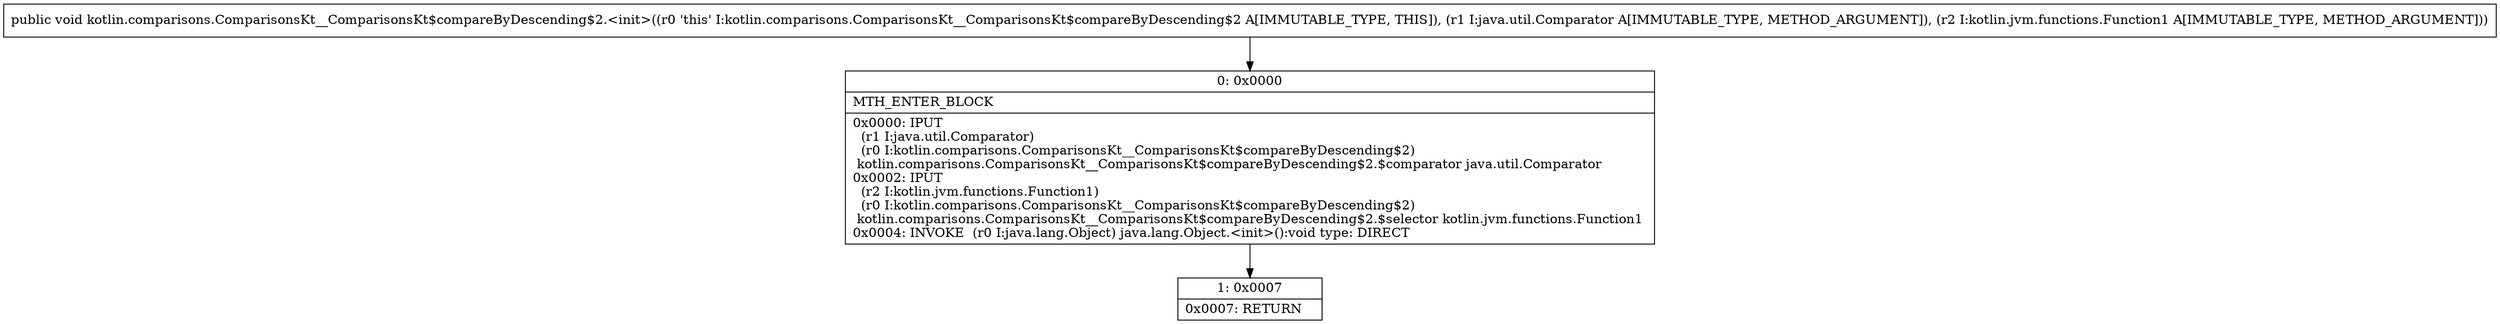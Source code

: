 digraph "CFG forkotlin.comparisons.ComparisonsKt__ComparisonsKt$compareByDescending$2.\<init\>(Ljava\/util\/Comparator;Lkotlin\/jvm\/functions\/Function1;)V" {
Node_0 [shape=record,label="{0\:\ 0x0000|MTH_ENTER_BLOCK\l|0x0000: IPUT  \l  (r1 I:java.util.Comparator)\l  (r0 I:kotlin.comparisons.ComparisonsKt__ComparisonsKt$compareByDescending$2)\l kotlin.comparisons.ComparisonsKt__ComparisonsKt$compareByDescending$2.$comparator java.util.Comparator \l0x0002: IPUT  \l  (r2 I:kotlin.jvm.functions.Function1)\l  (r0 I:kotlin.comparisons.ComparisonsKt__ComparisonsKt$compareByDescending$2)\l kotlin.comparisons.ComparisonsKt__ComparisonsKt$compareByDescending$2.$selector kotlin.jvm.functions.Function1 \l0x0004: INVOKE  (r0 I:java.lang.Object) java.lang.Object.\<init\>():void type: DIRECT \l}"];
Node_1 [shape=record,label="{1\:\ 0x0007|0x0007: RETURN   \l}"];
MethodNode[shape=record,label="{public void kotlin.comparisons.ComparisonsKt__ComparisonsKt$compareByDescending$2.\<init\>((r0 'this' I:kotlin.comparisons.ComparisonsKt__ComparisonsKt$compareByDescending$2 A[IMMUTABLE_TYPE, THIS]), (r1 I:java.util.Comparator A[IMMUTABLE_TYPE, METHOD_ARGUMENT]), (r2 I:kotlin.jvm.functions.Function1 A[IMMUTABLE_TYPE, METHOD_ARGUMENT])) }"];
MethodNode -> Node_0;
Node_0 -> Node_1;
}

